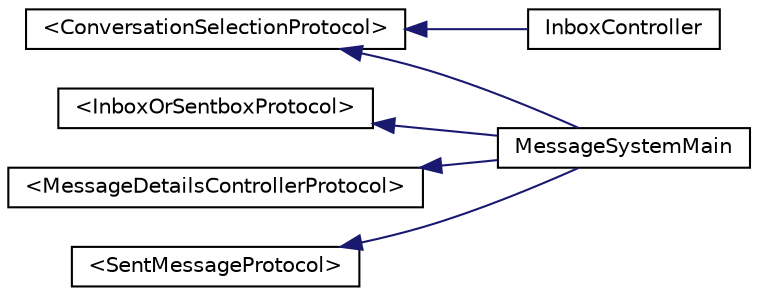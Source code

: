 digraph G
{
  edge [fontname="Helvetica",fontsize="10",labelfontname="Helvetica",labelfontsize="10"];
  node [fontname="Helvetica",fontsize="10",shape=record];
  rankdir="LR";
  Node1 [label="\<ConversationSelectionProtocol\>",height=0.2,width=0.4,color="black", fillcolor="white", style="filled",URL="$protocol_conversation_selection_protocol-p.html"];
  Node1 -> Node2 [dir="back",color="midnightblue",fontsize="10",style="solid",fontname="Helvetica"];
  Node2 [label="InboxController",height=0.2,width=0.4,color="black", fillcolor="white", style="filled",URL="$interface_inbox_controller.html"];
  Node1 -> Node3 [dir="back",color="midnightblue",fontsize="10",style="solid",fontname="Helvetica"];
  Node3 [label="MessageSystemMain",height=0.2,width=0.4,color="black", fillcolor="white", style="filled",URL="$interface_message_system_main.html"];
  Node4 [label="\<InboxOrSentboxProtocol\>",height=0.2,width=0.4,color="black", fillcolor="white", style="filled",URL="$protocol_inbox_or_sentbox_protocol-p.html"];
  Node4 -> Node3 [dir="back",color="midnightblue",fontsize="10",style="solid",fontname="Helvetica"];
  Node5 [label="\<MessageDetailsControllerProtocol\>",height=0.2,width=0.4,color="black", fillcolor="white", style="filled",URL="$protocol_message_details_controller_protocol-p.html"];
  Node5 -> Node3 [dir="back",color="midnightblue",fontsize="10",style="solid",fontname="Helvetica"];
  Node6 [label="\<SentMessageProtocol\>",height=0.2,width=0.4,color="black", fillcolor="white", style="filled",URL="$protocol_sent_message_protocol-p.html"];
  Node6 -> Node3 [dir="back",color="midnightblue",fontsize="10",style="solid",fontname="Helvetica"];
}
